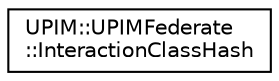 digraph "Graphical Class Hierarchy"
{
  edge [fontname="Helvetica",fontsize="10",labelfontname="Helvetica",labelfontsize="10"];
  node [fontname="Helvetica",fontsize="10",shape=record];
  rankdir="LR";
  Node0 [label="UPIM::UPIMFederate\l::InteractionClassHash",height=0.2,width=0.4,color="black", fillcolor="white", style="filled",URL="$structUPIM_1_1UPIMFederate_1_1InteractionClassHash.html",tooltip="The InteractionClassHash struct Hash for Interaction Class. "];
}
